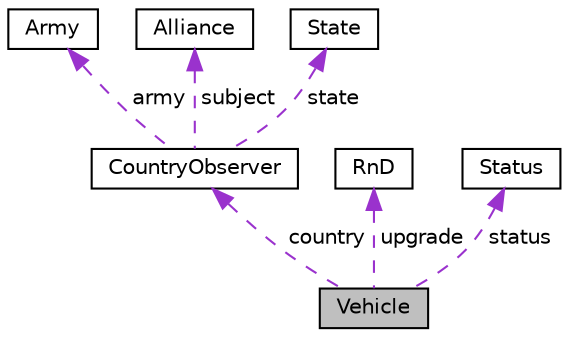 digraph "Vehicle"
{
 // LATEX_PDF_SIZE
  edge [fontname="Helvetica",fontsize="10",labelfontname="Helvetica",labelfontsize="10"];
  node [fontname="Helvetica",fontsize="10",shape=record];
  Node1 [label="Vehicle",height=0.2,width=0.4,color="black", fillcolor="grey75", style="filled", fontcolor="black",tooltip="a Vehicle class. a an abstract product for the Vehiclefactory class an abtract product class for the ..."];
  Node2 -> Node1 [dir="back",color="darkorchid3",fontsize="10",style="dashed",label=" country" ];
  Node2 [label="CountryObserver",height=0.2,width=0.4,color="black", fillcolor="white", style="filled",URL="$classCountryObserver.html",tooltip=" "];
  Node3 -> Node2 [dir="back",color="darkorchid3",fontsize="10",style="dashed",label=" army" ];
  Node3 [label="Army",height=0.2,width=0.4,color="black", fillcolor="white", style="filled",URL="$structArmy.html",tooltip="CountryObserver class, an obseverclass for countries."];
  Node4 -> Node2 [dir="back",color="darkorchid3",fontsize="10",style="dashed",label=" subject" ];
  Node4 [label="Alliance",height=0.2,width=0.4,color="black", fillcolor="white", style="filled",URL="$classAlliance.html",tooltip=" "];
  Node5 -> Node2 [dir="back",color="darkorchid3",fontsize="10",style="dashed",label=" state" ];
  Node5 [label="State",height=0.2,width=0.4,color="black", fillcolor="white", style="filled",URL="$classState.html",tooltip="a State class."];
  Node6 -> Node1 [dir="back",color="darkorchid3",fontsize="10",style="dashed",label=" upgrade" ];
  Node6 [label="RnD",height=0.2,width=0.4,color="black", fillcolor="white", style="filled",URL="$classRnD.html",tooltip="a Decorator class. a Decorator for abstractperson and abstractvehicle class. a decorator class for th..."];
  Node7 -> Node1 [dir="back",color="darkorchid3",fontsize="10",style="dashed",label=" status" ];
  Node7 [label="Status",height=0.2,width=0.4,color="black", fillcolor="white", style="filled",URL="$classStatus.html",tooltip="a Status class"];
}
